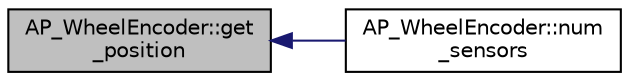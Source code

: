 digraph "AP_WheelEncoder::get_position"
{
 // INTERACTIVE_SVG=YES
  edge [fontname="Helvetica",fontsize="10",labelfontname="Helvetica",labelfontsize="10"];
  node [fontname="Helvetica",fontsize="10",shape=record];
  rankdir="LR";
  Node1 [label="AP_WheelEncoder::get\l_position",height=0.2,width=0.4,color="black", fillcolor="grey75", style="filled", fontcolor="black"];
  Node1 -> Node2 [dir="back",color="midnightblue",fontsize="10",style="solid",fontname="Helvetica"];
  Node2 [label="AP_WheelEncoder::num\l_sensors",height=0.2,width=0.4,color="black", fillcolor="white", style="filled",URL="$classAP__WheelEncoder.html#af02864f51972577d90360f0904e1e7f9"];
}
